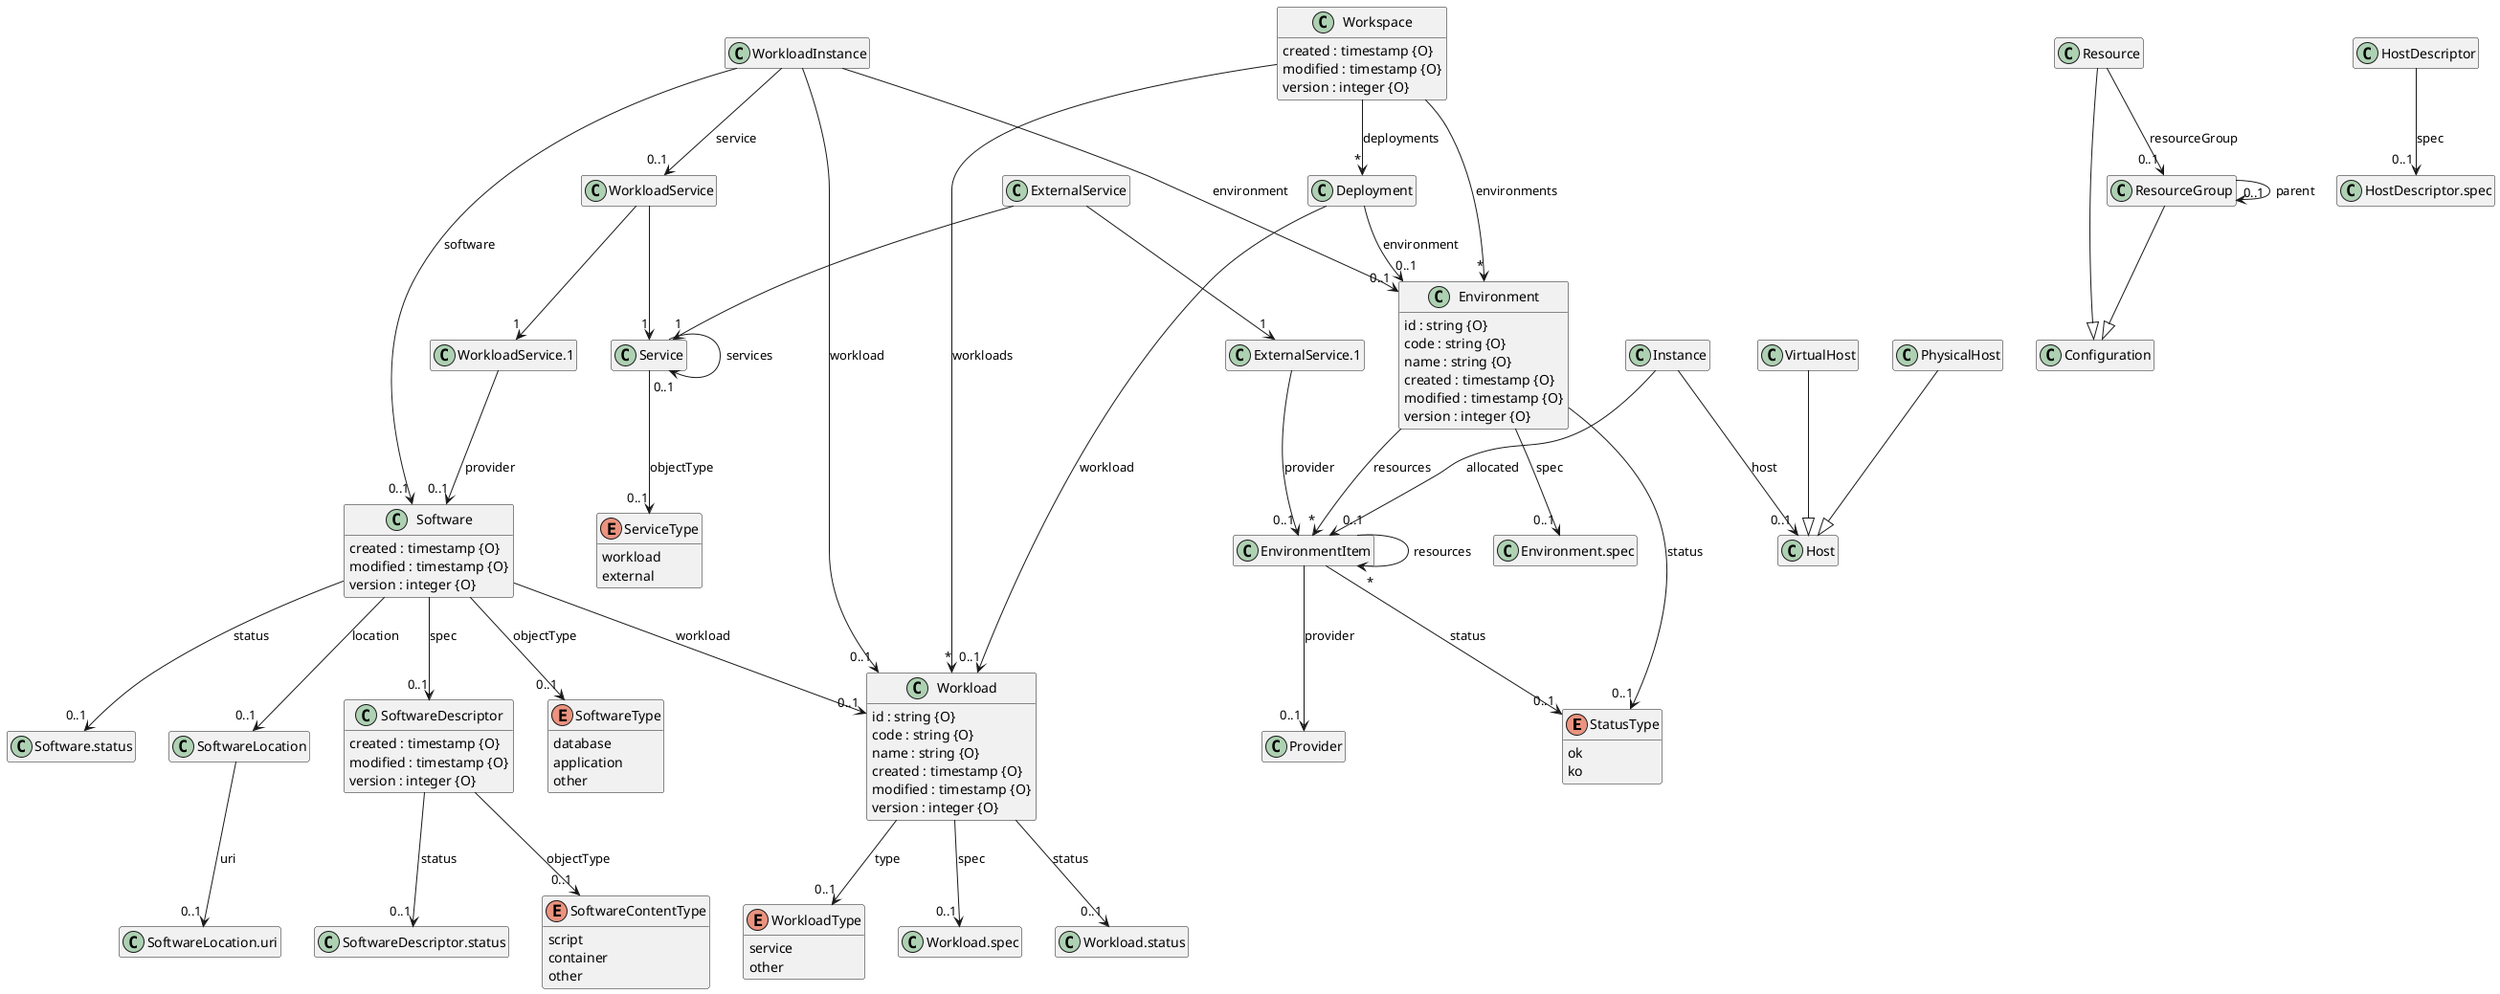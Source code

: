 @startuml
hide <<Path>> circle
hide <<Response>> circle
hide <<Parameter>> circle
hide empty methods
hide empty fields
set namespaceSeparator none

enum "StatusType" {
  ok
  ko
}

enum "WorkloadType" {
  service
  other
}

enum "SoftwareType" {
  database
  application
  other
}

enum "SoftwareContentType" {
  script
  container
  other
}

enum "ServiceType" {
  workload
  external
}

class "Configuration" {
}

class "ResourceGroup" {
}

class "Resource" {
}

class "Environment.spec" {
}

class "Environment" {
  {field} id : string {O}
  {field} code : string {O}
  {field} name : string {O}
  {field} created : timestamp {O}
  {field} modified : timestamp {O}
  {field} version : integer {O}
}

class "EnvironmentItem" {
}

class "Provider" {
}

class "Software.status" {
}

class "Software" {
  {field} created : timestamp {O}
  {field} modified : timestamp {O}
  {field} version : integer {O}
}

class "SoftwareLocation.uri" {
}

class "SoftwareLocation" {
}

class "SoftwareDescriptor.status" {
}

class "SoftwareDescriptor" {
  {field} created : timestamp {O}
  {field} modified : timestamp {O}
  {field} version : integer {O}
}

class "Workload.spec" {
}

class "Workload.status" {
}

class "Workload" {
  {field} id : string {O}
  {field} code : string {O}
  {field} name : string {O}
  {field} created : timestamp {O}
  {field} modified : timestamp {O}
  {field} version : integer {O}
}

class "WorkloadInstance" {
}

class "Service" {
}

class "ExternalService.1" {
}

class "ExternalService" {
}

class "WorkloadService.1" {
}

class "WorkloadService" {
}

class "Host" {
}

class "PhysicalHost" {
}

class "VirtualHost" {
}

class "HostDescriptor.spec" {
}

class "HostDescriptor" {
}

class "Instance" {
}

class "Workspace" {
  {field} created : timestamp {O}
  {field} modified : timestamp {O}
  {field} version : integer {O}
}

class "Deployment" {
}

"ResourceGroup" --|> "Configuration"

"Resource" --|> "Configuration"

"ResourceGroup" --> "0..1" "ResourceGroup"  :  "parent"

"Resource" --> "0..1" "ResourceGroup"  :  "resourceGroup"

"Environment" --> "0..1" "Environment.spec"  :  "spec"

"Environment" --> "*" "EnvironmentItem"  :  "resources"

"Environment" --> "0..1" "StatusType"  :  "status"

"EnvironmentItem" --> "*" "EnvironmentItem"  :  "resources"

"EnvironmentItem" --> "0..1" "Provider"  :  "provider"

"EnvironmentItem" --> "0..1" "StatusType"  :  "status"

"Software" --> "0..1" "Software.status"  :  "status"

"Software" --> "0..1" "SoftwareLocation"  :  "location"

"Software" --> "0..1" "Workload"  :  "workload"

"Software" --> "0..1" "SoftwareType"  :  "objectType"

"Software" --> "0..1" "SoftwareDescriptor"  :  "spec"

"SoftwareLocation" --> "0..1" "SoftwareLocation.uri"  :  "uri"

"SoftwareDescriptor" --> "0..1" "SoftwareDescriptor.status"  :  "status"

"SoftwareDescriptor" --> "0..1" "SoftwareContentType"  :  "objectType"

"Workload" --> "0..1" "WorkloadType"  :  "type"

"Workload" --> "0..1" "Workload.spec"  :  "spec"

"Workload" --> "0..1" "Workload.status"  :  "status"

"WorkloadInstance" --> "0..1" "Workload"  :  "workload"

"WorkloadInstance" --> "0..1" "Software"  :  "software"

"WorkloadInstance" --> "0..1" "Environment"  :  "environment"

"WorkloadInstance" --> "0..1" "WorkloadService"  :  "service"

"Service" --> "0..1" "ServiceType"  :  "objectType"

"Service" --> "0..1" "Service"  :  "services"

"ExternalService.1" --> "0..1" "EnvironmentItem"  :  "provider"

"ExternalService" --> "1" "Service"

"ExternalService" --> "1" "ExternalService.1"

"WorkloadService.1" --> "0..1" "Software"  :  "provider"

"WorkloadService" --> "1" "Service"

"WorkloadService" --> "1" "WorkloadService.1"

"PhysicalHost" --|> "Host"

"VirtualHost" --|> "Host"

"HostDescriptor" --> "0..1" "HostDescriptor.spec"  :  "spec"

"Instance" --> "0..1" "Host"  :  "host"

"Instance" --> "0..1" "EnvironmentItem"  :  "allocated"

"Workspace" --> "*" "Environment"  :  "environments"

"Workspace" --> "*" "Workload"  :  "workloads"

"Workspace" --> "*" "Deployment"  :  "deployments"

"Deployment" --> "0..1" "Environment"  :  "environment"

"Deployment" --> "0..1" "Workload"  :  "workload"

@enduml
